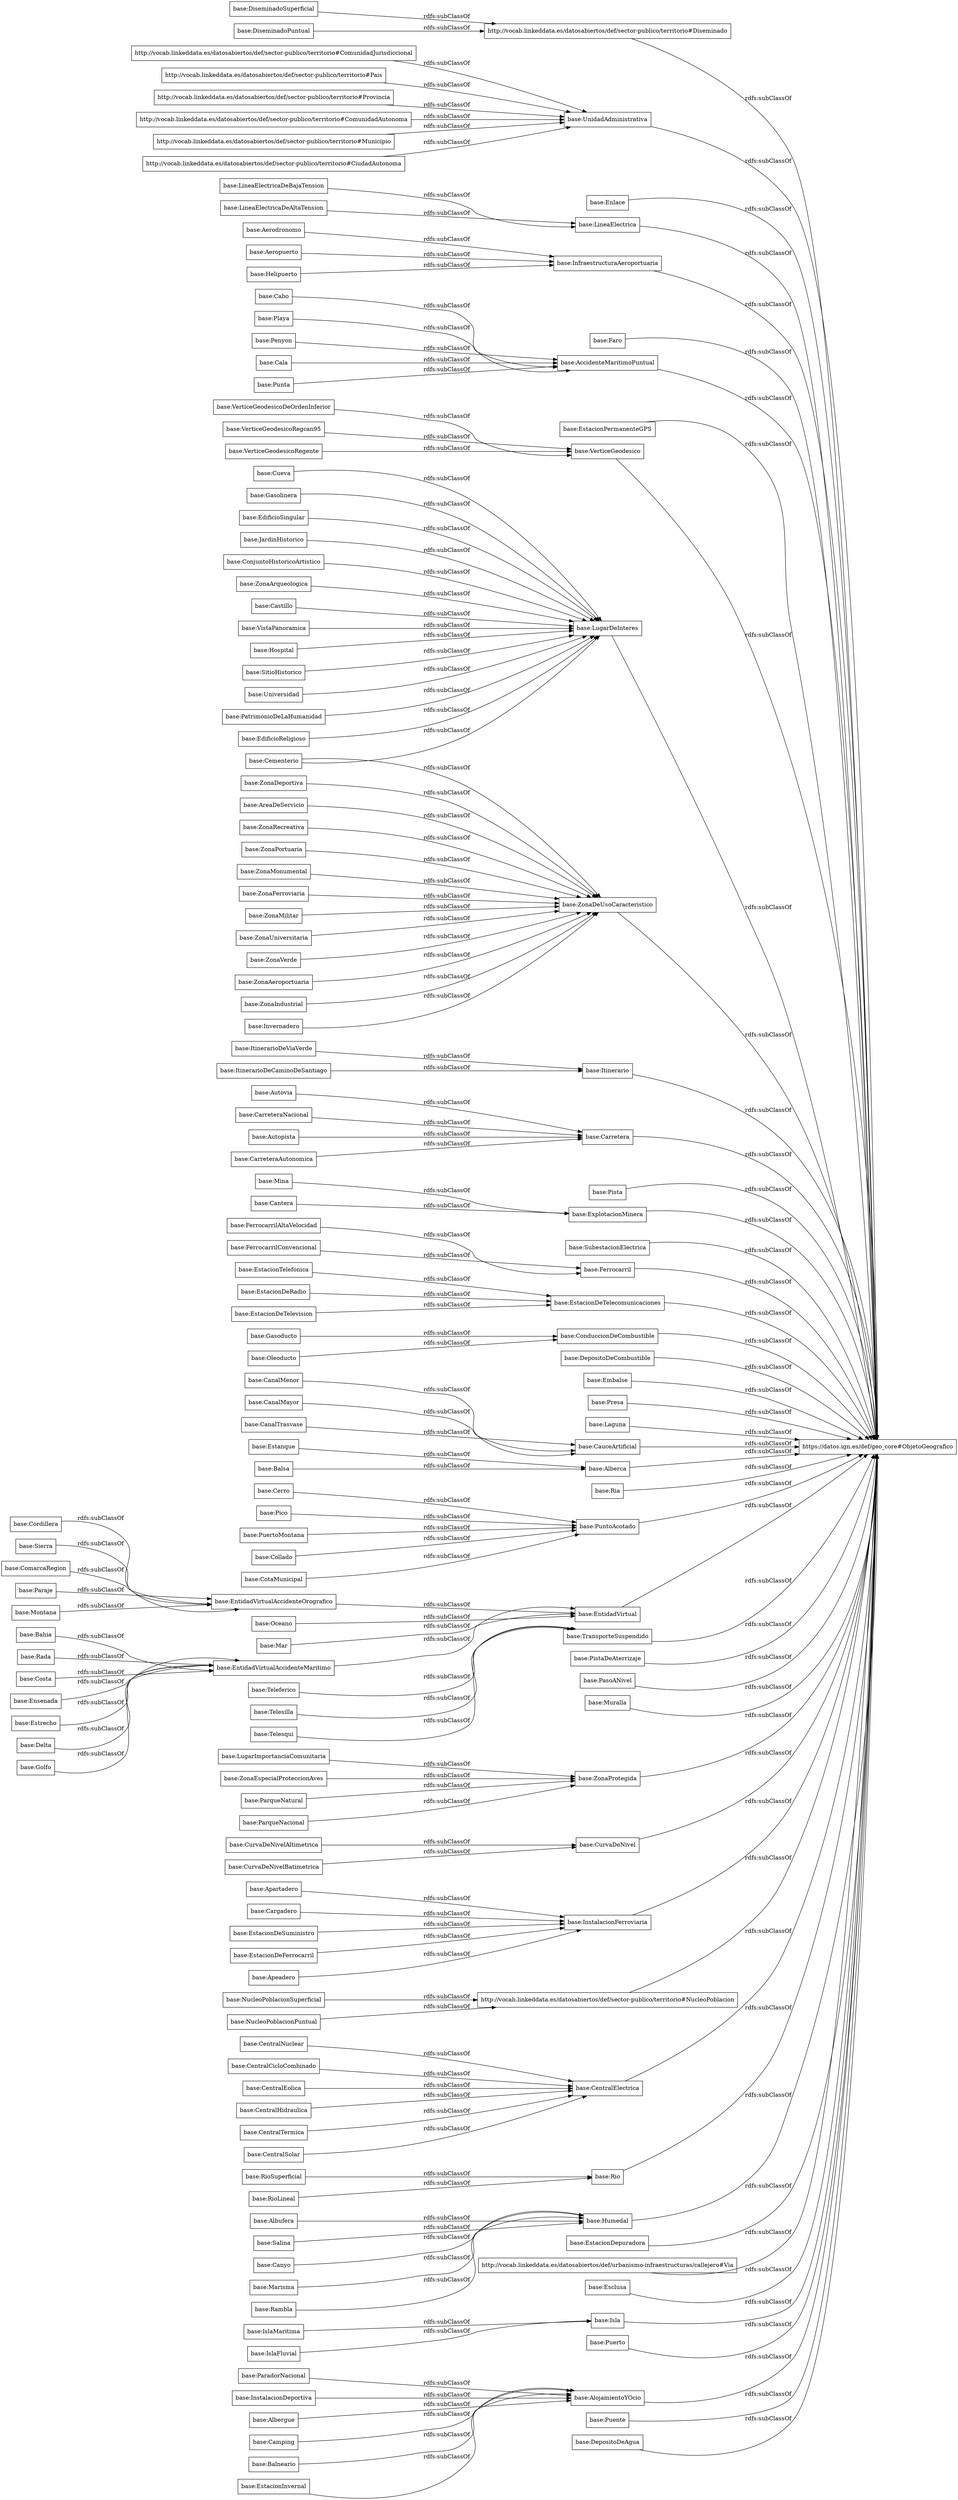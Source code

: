 digraph ar2dtool_diagram { 
rankdir=LR;
size="1000"
node [shape = rectangle, color="black"]; "base:FerrocarrilAltaVelocidad" "http://vocab.linkeddata.es/datosabiertos/def/sector-publico/territorio#ComunidadJurisdiccional" "base:EstacionInvernal" "base:ParqueNacional" "http://vocab.linkeddata.es/datosabiertos/def/sector-publico/territorio#Diseminado" "base:ConjuntoHistoricoArtistico" "base:ZonaArqueologica" "base:ZonaMilitar" "base:ParadorNacional" "base:Castillo" "base:VerticeGeodesicoDeOrdenInferior" "base:InstalacionDeportiva" "base:Cala" "base:LugarImportanciaComunitaria" "base:Enlace" "base:ZonaEspecialProteccionAves" "base:UnidadAdministrativa" "base:Montana" "base:Canyo" "base:EstacionDeSuministro" "base:LineaElectrica" "base:ZonaUniversitaria" "base:PuertoMontana" "http://vocab.linkeddata.es/datosabiertos/def/sector-publico/territorio#Pais" "base:Faro" "base:Albergue" "base:Cordillera" "base:InfraestructuraAeroportuaria" "base:Punta" "base:VistaPanoramica" "base:NucleoPoblacionPuntual" "base:NucleoPoblacionSuperficial" "base:VerticeGeodesicoRegcan95" "base:EstacionPermanenteGPS" "base:Telesqui" "base:AccidenteMaritimoPuntual" "base:Oleoducto" "base:Balsa" "base:Autovia" "base:Collado" "base:VerticeGeodesico" "base:ZonaDeUsoCaracteristico" "base:EstacionDeFerrocarril" "base:CentralSolar" "base:Teleferico" "base:Hospital" "base:Delta" "base:Itinerario" "base:SitioHistorico" "base:CanalTrasvase" "http://vocab.linkeddata.es/datosabiertos/def/sector-publico/territorio#Provincia" "base:EstacionDeTelevision" "base:Pista" "base:Carretera" "base:CarreteraNacional" "base:ZonaVerde" "base:SubestacionElectrica" "base:Mina" "base:IslaFluvial" "base:CotaMunicipal" "base:EntidadVirtualAccidenteMaritimo" "base:ExplotacionMinera" "base:EntidadVirtualAccidenteOrografico" "base:EstacionDeTelecomunicaciones" "base:Cementerio" "base:Sierra" "base:ConduccionDeCombustible" "base:VerticeGeodesicoRegente" "base:Universidad" "base:Camping" "base:Golfo" "base:Marisma" "base:Bahia" "base:Rada" "base:DepositoDeCombustible" "base:Embalse" "base:DiseminadoSuperficial" "base:ComarcaRegion" "http://vocab.linkeddata.es/datosabiertos/def/sector-publico/territorio#ComunidadAutonoma" "base:Autopista" "base:Presa" "base:ZonaRecreativa" "base:ZonaPortuaria" "base:Laguna" "base:PatrimonioDeLaHumanidad" "base:ItinerarioDeViaVerde" "base:Oceano" "base:Aerodronomo" "base:Mar" "base:ZonaMonumental" "base:CarreteraAutonomica" "base:CauceArtificial" "base:Alberca" "base:EstacionTelefonica" "base:ParqueNatural" "base:Ria" "base:Cabo" "base:RioLineal" "base:CentralNuclear" "base:Balneario" "base:Paraje" "base:PuntoAcotado" "base:Costa" "base:LineaElectricaDeBajaTension" "base:Cerro" "base:Pico" "base:Apeadero" "base:Apartadero" "base:EntidadVirtual" "base:Cantera" "base:CentralCicloCombinado" "base:Aeropuerto" "base:Ensenada" "base:EstacionDeRadio" "base:Playa" "base:EdificioReligioso" "base:TransporteSuspendido" "base:Cueva" "base:PistaDeAterrizaje" "base:PasoANivel" "base:Muralla" "base:CentralEolica" "base:ZonaProtegida" "base:ZonaFerroviaria" "base:CurvaDeNivel" "base:Helipuerto" "base:InstalacionFerroviaria" "base:LugarDeInteres" "base:ItinerarioDeCaminoDeSantiago" "http://vocab.linkeddata.es/datosabiertos/def/sector-publico/territorio#NucleoPoblacion" "base:Gasolinera" "base:CentralElectrica" "base:ZonaAeroportuaria" "base:Estrecho" "base:Rio" "base:IslaMaritima" "http://vocab.linkeddata.es/datosabiertos/def/sector-publico/territorio#Municipio" "base:FerrocarrilConvencional" "base:Rambla" "base:Humedal" "base:RioSuperficial" "base:EdificioSingular" "base:CurvaDeNivelBatimetrica" "base:CanalMenor" "base:Ferrocarril" "base:CanalMayor" "base:Albufera" "base:EstacionDepuradora" "http://vocab.linkeddata.es/datosabiertos/def/urbanismo-infraestructuras/callejero#Via" "base:DiseminadoPuntual" "base:Estanque" "base:Esclusa" "base:Isla" "base:CentralHidraulica" "base:Cargadero" "base:Puerto" "base:JardinHistorico" "base:Salina" "base:CurvaDeNivelAltimetrica" "base:ZonaIndustrial" "base:Penyon" "base:Invernadero" "base:AlojamientoYOcio" "base:Puente" "base:Telesilla" "base:ZonaDeportiva" "http://vocab.linkeddata.es/datosabiertos/def/sector-publico/territorio#CiudadAutonoma" "base:AreaDeServicio" "base:Gasoducto" "base:CentralTermica" "base:LineaElectricaDeAltaTension" "base:DepositoDeAgua" ; /*classes style*/
	"base:ZonaProtegida" -> "https://datos.ign.es/def/geo_core#ObjetoGeografico" [ label = "rdfs:subClassOf" ];
	"base:RioLineal" -> "base:Rio" [ label = "rdfs:subClassOf" ];
	"base:CanalTrasvase" -> "base:CauceArtificial" [ label = "rdfs:subClassOf" ];
	"base:Mar" -> "base:EntidadVirtual" [ label = "rdfs:subClassOf" ];
	"base:Apeadero" -> "base:InstalacionFerroviaria" [ label = "rdfs:subClassOf" ];
	"base:EntidadVirtualAccidenteOrografico" -> "base:EntidadVirtual" [ label = "rdfs:subClassOf" ];
	"base:Balneario" -> "base:AlojamientoYOcio" [ label = "rdfs:subClassOf" ];
	"base:DiseminadoPuntual" -> "http://vocab.linkeddata.es/datosabiertos/def/sector-publico/territorio#Diseminado" [ label = "rdfs:subClassOf" ];
	"base:CarreteraNacional" -> "base:Carretera" [ label = "rdfs:subClassOf" ];
	"base:EstacionDeRadio" -> "base:EstacionDeTelecomunicaciones" [ label = "rdfs:subClassOf" ];
	"base:Cueva" -> "base:LugarDeInteres" [ label = "rdfs:subClassOf" ];
	"base:Puente" -> "https://datos.ign.es/def/geo_core#ObjetoGeografico" [ label = "rdfs:subClassOf" ];
	"base:Telesqui" -> "base:TransporteSuspendido" [ label = "rdfs:subClassOf" ];
	"base:ZonaVerde" -> "base:ZonaDeUsoCaracteristico" [ label = "rdfs:subClassOf" ];
	"base:Aeropuerto" -> "base:InfraestructuraAeroportuaria" [ label = "rdfs:subClassOf" ];
	"base:TransporteSuspendido" -> "https://datos.ign.es/def/geo_core#ObjetoGeografico" [ label = "rdfs:subClassOf" ];
	"base:Cantera" -> "base:ExplotacionMinera" [ label = "rdfs:subClassOf" ];
	"base:Balsa" -> "base:Alberca" [ label = "rdfs:subClassOf" ];
	"base:Ria" -> "https://datos.ign.es/def/geo_core#ObjetoGeografico" [ label = "rdfs:subClassOf" ];
	"base:PuertoMontana" -> "base:PuntoAcotado" [ label = "rdfs:subClassOf" ];
	"base:Autovia" -> "base:Carretera" [ label = "rdfs:subClassOf" ];
	"base:Autopista" -> "base:Carretera" [ label = "rdfs:subClassOf" ];
	"base:CentralTermica" -> "base:CentralElectrica" [ label = "rdfs:subClassOf" ];
	"base:Collado" -> "base:PuntoAcotado" [ label = "rdfs:subClassOf" ];
	"base:EstacionDeSuministro" -> "base:InstalacionFerroviaria" [ label = "rdfs:subClassOf" ];
	"base:IslaFluvial" -> "base:Isla" [ label = "rdfs:subClassOf" ];
	"base:CurvaDeNivelAltimetrica" -> "base:CurvaDeNivel" [ label = "rdfs:subClassOf" ];
	"base:SubestacionElectrica" -> "https://datos.ign.es/def/geo_core#ObjetoGeografico" [ label = "rdfs:subClassOf" ];
	"base:Playa" -> "base:AccidenteMaritimoPuntual" [ label = "rdfs:subClassOf" ];
	"base:EstacionDeTelecomunicaciones" -> "https://datos.ign.es/def/geo_core#ObjetoGeografico" [ label = "rdfs:subClassOf" ];
	"base:PistaDeAterrizaje" -> "https://datos.ign.es/def/geo_core#ObjetoGeografico" [ label = "rdfs:subClassOf" ];
	"base:ZonaEspecialProteccionAves" -> "base:ZonaProtegida" [ label = "rdfs:subClassOf" ];
	"http://vocab.linkeddata.es/datosabiertos/def/sector-publico/territorio#Provincia" -> "base:UnidadAdministrativa" [ label = "rdfs:subClassOf" ];
	"base:Alberca" -> "https://datos.ign.es/def/geo_core#ObjetoGeografico" [ label = "rdfs:subClassOf" ];
	"base:ZonaPortuaria" -> "base:ZonaDeUsoCaracteristico" [ label = "rdfs:subClassOf" ];
	"base:ParqueNatural" -> "base:ZonaProtegida" [ label = "rdfs:subClassOf" ];
	"base:CotaMunicipal" -> "base:PuntoAcotado" [ label = "rdfs:subClassOf" ];
	"base:EdificioSingular" -> "base:LugarDeInteres" [ label = "rdfs:subClassOf" ];
	"base:Muralla" -> "https://datos.ign.es/def/geo_core#ObjetoGeografico" [ label = "rdfs:subClassOf" ];
	"base:Invernadero" -> "base:ZonaDeUsoCaracteristico" [ label = "rdfs:subClassOf" ];
	"base:Cala" -> "base:AccidenteMaritimoPuntual" [ label = "rdfs:subClassOf" ];
	"base:JardinHistorico" -> "base:LugarDeInteres" [ label = "rdfs:subClassOf" ];
	"base:VerticeGeodesicoRegcan95" -> "base:VerticeGeodesico" [ label = "rdfs:subClassOf" ];
	"base:VerticeGeodesico" -> "https://datos.ign.es/def/geo_core#ObjetoGeografico" [ label = "rdfs:subClassOf" ];
	"base:Albufera" -> "base:Humedal" [ label = "rdfs:subClassOf" ];
	"base:Telesilla" -> "base:TransporteSuspendido" [ label = "rdfs:subClassOf" ];
	"base:FerrocarrilConvencional" -> "base:Ferrocarril" [ label = "rdfs:subClassOf" ];
	"base:Oleoducto" -> "base:ConduccionDeCombustible" [ label = "rdfs:subClassOf" ];
	"base:ParadorNacional" -> "base:AlojamientoYOcio" [ label = "rdfs:subClassOf" ];
	"base:CentralHidraulica" -> "base:CentralElectrica" [ label = "rdfs:subClassOf" ];
	"base:PuntoAcotado" -> "https://datos.ign.es/def/geo_core#ObjetoGeografico" [ label = "rdfs:subClassOf" ];
	"base:Oceano" -> "base:EntidadVirtual" [ label = "rdfs:subClassOf" ];
	"base:Rambla" -> "base:Humedal" [ label = "rdfs:subClassOf" ];
	"base:Embalse" -> "https://datos.ign.es/def/geo_core#ObjetoGeografico" [ label = "rdfs:subClassOf" ];
	"base:Estrecho" -> "base:EntidadVirtualAccidenteMaritimo" [ label = "rdfs:subClassOf" ];
	"base:CanalMayor" -> "base:CauceArtificial" [ label = "rdfs:subClassOf" ];
	"base:Costa" -> "base:EntidadVirtualAccidenteMaritimo" [ label = "rdfs:subClassOf" ];
	"base:Cementerio" -> "base:ZonaDeUsoCaracteristico" [ label = "rdfs:subClassOf" ];
	"base:Cementerio" -> "base:LugarDeInteres" [ label = "rdfs:subClassOf" ];
	"base:ConjuntoHistoricoArtistico" -> "base:LugarDeInteres" [ label = "rdfs:subClassOf" ];
	"base:CentralSolar" -> "base:CentralElectrica" [ label = "rdfs:subClassOf" ];
	"base:VerticeGeodesicoDeOrdenInferior" -> "base:VerticeGeodesico" [ label = "rdfs:subClassOf" ];
	"base:Golfo" -> "base:EntidadVirtualAccidenteMaritimo" [ label = "rdfs:subClassOf" ];
	"base:Faro" -> "https://datos.ign.es/def/geo_core#ObjetoGeografico" [ label = "rdfs:subClassOf" ];
	"base:CentralEolica" -> "base:CentralElectrica" [ label = "rdfs:subClassOf" ];
	"http://vocab.linkeddata.es/datosabiertos/def/sector-publico/territorio#NucleoPoblacion" -> "https://datos.ign.es/def/geo_core#ObjetoGeografico" [ label = "rdfs:subClassOf" ];
	"base:Estanque" -> "base:Alberca" [ label = "rdfs:subClassOf" ];
	"base:Paraje" -> "base:EntidadVirtualAccidenteOrografico" [ label = "rdfs:subClassOf" ];
	"base:CarreteraAutonomica" -> "base:Carretera" [ label = "rdfs:subClassOf" ];
	"base:Rio" -> "https://datos.ign.es/def/geo_core#ObjetoGeografico" [ label = "rdfs:subClassOf" ];
	"base:CauceArtificial" -> "https://datos.ign.es/def/geo_core#ObjetoGeografico" [ label = "rdfs:subClassOf" ];
	"base:AlojamientoYOcio" -> "https://datos.ign.es/def/geo_core#ObjetoGeografico" [ label = "rdfs:subClassOf" ];
	"base:DiseminadoSuperficial" -> "http://vocab.linkeddata.es/datosabiertos/def/sector-publico/territorio#Diseminado" [ label = "rdfs:subClassOf" ];
	"base:ZonaMilitar" -> "base:ZonaDeUsoCaracteristico" [ label = "rdfs:subClassOf" ];
	"base:Albergue" -> "base:AlojamientoYOcio" [ label = "rdfs:subClassOf" ];
	"base:Penyon" -> "base:AccidenteMaritimoPuntual" [ label = "rdfs:subClassOf" ];
	"http://vocab.linkeddata.es/datosabiertos/def/sector-publico/territorio#Pais" -> "base:UnidadAdministrativa" [ label = "rdfs:subClassOf" ];
	"base:Canyo" -> "base:Humedal" [ label = "rdfs:subClassOf" ];
	"base:ZonaUniversitaria" -> "base:ZonaDeUsoCaracteristico" [ label = "rdfs:subClassOf" ];
	"base:Camping" -> "base:AlojamientoYOcio" [ label = "rdfs:subClassOf" ];
	"base:CurvaDeNivel" -> "https://datos.ign.es/def/geo_core#ObjetoGeografico" [ label = "rdfs:subClassOf" ];
	"base:Cabo" -> "base:AccidenteMaritimoPuntual" [ label = "rdfs:subClassOf" ];
	"base:LugarImportanciaComunitaria" -> "base:ZonaProtegida" [ label = "rdfs:subClassOf" ];
	"base:ItinerarioDeCaminoDeSantiago" -> "base:Itinerario" [ label = "rdfs:subClassOf" ];
	"base:AreaDeServicio" -> "base:ZonaDeUsoCaracteristico" [ label = "rdfs:subClassOf" ];
	"base:Cerro" -> "base:PuntoAcotado" [ label = "rdfs:subClassOf" ];
	"base:InstalacionFerroviaria" -> "https://datos.ign.es/def/geo_core#ObjetoGeografico" [ label = "rdfs:subClassOf" ];
	"base:PasoANivel" -> "https://datos.ign.es/def/geo_core#ObjetoGeografico" [ label = "rdfs:subClassOf" ];
	"base:ItinerarioDeViaVerde" -> "base:Itinerario" [ label = "rdfs:subClassOf" ];
	"base:CentralNuclear" -> "base:CentralElectrica" [ label = "rdfs:subClassOf" ];
	"base:Pista" -> "https://datos.ign.es/def/geo_core#ObjetoGeografico" [ label = "rdfs:subClassOf" ];
	"base:ZonaFerroviaria" -> "base:ZonaDeUsoCaracteristico" [ label = "rdfs:subClassOf" ];
	"base:Isla" -> "https://datos.ign.es/def/geo_core#ObjetoGeografico" [ label = "rdfs:subClassOf" ];
	"base:Cordillera" -> "base:EntidadVirtualAccidenteOrografico" [ label = "rdfs:subClassOf" ];
	"base:Mina" -> "base:ExplotacionMinera" [ label = "rdfs:subClassOf" ];
	"base:Cargadero" -> "base:InstalacionFerroviaria" [ label = "rdfs:subClassOf" ];
	"base:InfraestructuraAeroportuaria" -> "https://datos.ign.es/def/geo_core#ObjetoGeografico" [ label = "rdfs:subClassOf" ];
	"base:RioSuperficial" -> "base:Rio" [ label = "rdfs:subClassOf" ];
	"base:Rada" -> "base:EntidadVirtualAccidenteMaritimo" [ label = "rdfs:subClassOf" ];
	"base:SitioHistorico" -> "base:LugarDeInteres" [ label = "rdfs:subClassOf" ];
	"base:NucleoPoblacionSuperficial" -> "http://vocab.linkeddata.es/datosabiertos/def/sector-publico/territorio#NucleoPoblacion" [ label = "rdfs:subClassOf" ];
	"base:ZonaDeportiva" -> "base:ZonaDeUsoCaracteristico" [ label = "rdfs:subClassOf" ];
	"base:Sierra" -> "base:EntidadVirtualAccidenteOrografico" [ label = "rdfs:subClassOf" ];
	"base:Gasoducto" -> "base:ConduccionDeCombustible" [ label = "rdfs:subClassOf" ];
	"base:ZonaDeUsoCaracteristico" -> "https://datos.ign.es/def/geo_core#ObjetoGeografico" [ label = "rdfs:subClassOf" ];
	"base:ConduccionDeCombustible" -> "https://datos.ign.es/def/geo_core#ObjetoGeografico" [ label = "rdfs:subClassOf" ];
	"base:CentralCicloCombinado" -> "base:CentralElectrica" [ label = "rdfs:subClassOf" ];
	"base:VerticeGeodesicoRegente" -> "base:VerticeGeodesico" [ label = "rdfs:subClassOf" ];
	"base:DepositoDeCombustible" -> "https://datos.ign.es/def/geo_core#ObjetoGeografico" [ label = "rdfs:subClassOf" ];
	"base:Gasolinera" -> "base:LugarDeInteres" [ label = "rdfs:subClassOf" ];
	"base:Hospital" -> "base:LugarDeInteres" [ label = "rdfs:subClassOf" ];
	"base:ZonaArqueologica" -> "base:LugarDeInteres" [ label = "rdfs:subClassOf" ];
	"base:EntidadVirtual" -> "https://datos.ign.es/def/geo_core#ObjetoGeografico" [ label = "rdfs:subClassOf" ];
	"base:CentralElectrica" -> "https://datos.ign.es/def/geo_core#ObjetoGeografico" [ label = "rdfs:subClassOf" ];
	"base:Ferrocarril" -> "https://datos.ign.es/def/geo_core#ObjetoGeografico" [ label = "rdfs:subClassOf" ];
	"base:EdificioReligioso" -> "base:LugarDeInteres" [ label = "rdfs:subClassOf" ];
	"base:EstacionPermanenteGPS" -> "https://datos.ign.es/def/geo_core#ObjetoGeografico" [ label = "rdfs:subClassOf" ];
	"base:Marisma" -> "base:Humedal" [ label = "rdfs:subClassOf" ];
	"http://vocab.linkeddata.es/datosabiertos/def/sector-publico/territorio#ComunidadAutonoma" -> "base:UnidadAdministrativa" [ label = "rdfs:subClassOf" ];
	"base:LineaElectricaDeBajaTension" -> "base:LineaElectrica" [ label = "rdfs:subClassOf" ];
	"base:Punta" -> "base:AccidenteMaritimoPuntual" [ label = "rdfs:subClassOf" ];
	"base:Teleferico" -> "base:TransporteSuspendido" [ label = "rdfs:subClassOf" ];
	"base:LugarDeInteres" -> "https://datos.ign.es/def/geo_core#ObjetoGeografico" [ label = "rdfs:subClassOf" ];
	"base:ZonaIndustrial" -> "base:ZonaDeUsoCaracteristico" [ label = "rdfs:subClassOf" ];
	"base:InstalacionDeportiva" -> "base:AlojamientoYOcio" [ label = "rdfs:subClassOf" ];
	"base:CanalMenor" -> "base:CauceArtificial" [ label = "rdfs:subClassOf" ];
	"base:ComarcaRegion" -> "base:EntidadVirtualAccidenteOrografico" [ label = "rdfs:subClassOf" ];
	"base:PatrimonioDeLaHumanidad" -> "base:LugarDeInteres" [ label = "rdfs:subClassOf" ];
	"base:EstacionTelefonica" -> "base:EstacionDeTelecomunicaciones" [ label = "rdfs:subClassOf" ];
	"base:IslaMaritima" -> "base:Isla" [ label = "rdfs:subClassOf" ];
	"base:EntidadVirtualAccidenteMaritimo" -> "base:EntidadVirtual" [ label = "rdfs:subClassOf" ];
	"base:Presa" -> "https://datos.ign.es/def/geo_core#ObjetoGeografico" [ label = "rdfs:subClassOf" ];
	"base:Apartadero" -> "base:InstalacionFerroviaria" [ label = "rdfs:subClassOf" ];
	"base:ZonaMonumental" -> "base:ZonaDeUsoCaracteristico" [ label = "rdfs:subClassOf" ];
	"base:Universidad" -> "base:LugarDeInteres" [ label = "rdfs:subClassOf" ];
	"base:Ensenada" -> "base:EntidadVirtualAccidenteMaritimo" [ label = "rdfs:subClassOf" ];
	"base:FerrocarrilAltaVelocidad" -> "base:Ferrocarril" [ label = "rdfs:subClassOf" ];
	"base:Montana" -> "base:EntidadVirtualAccidenteOrografico" [ label = "rdfs:subClassOf" ];
	"base:ZonaRecreativa" -> "base:ZonaDeUsoCaracteristico" [ label = "rdfs:subClassOf" ];
	"base:Castillo" -> "base:LugarDeInteres" [ label = "rdfs:subClassOf" ];
	"base:Delta" -> "base:EntidadVirtualAccidenteMaritimo" [ label = "rdfs:subClassOf" ];
	"base:Aerodronomo" -> "base:InfraestructuraAeroportuaria" [ label = "rdfs:subClassOf" ];
	"http://vocab.linkeddata.es/datosabiertos/def/sector-publico/territorio#Diseminado" -> "https://datos.ign.es/def/geo_core#ObjetoGeografico" [ label = "rdfs:subClassOf" ];
	"base:EstacionInvernal" -> "base:AlojamientoYOcio" [ label = "rdfs:subClassOf" ];
	"base:VistaPanoramica" -> "base:LugarDeInteres" [ label = "rdfs:subClassOf" ];
	"base:ExplotacionMinera" -> "https://datos.ign.es/def/geo_core#ObjetoGeografico" [ label = "rdfs:subClassOf" ];
	"base:Esclusa" -> "https://datos.ign.es/def/geo_core#ObjetoGeografico" [ label = "rdfs:subClassOf" ];
	"base:ZonaAeroportuaria" -> "base:ZonaDeUsoCaracteristico" [ label = "rdfs:subClassOf" ];
	"base:Carretera" -> "https://datos.ign.es/def/geo_core#ObjetoGeografico" [ label = "rdfs:subClassOf" ];
	"base:Laguna" -> "https://datos.ign.es/def/geo_core#ObjetoGeografico" [ label = "rdfs:subClassOf" ];
	"base:Enlace" -> "https://datos.ign.es/def/geo_core#ObjetoGeografico" [ label = "rdfs:subClassOf" ];
	"base:Helipuerto" -> "base:InfraestructuraAeroportuaria" [ label = "rdfs:subClassOf" ];
	"base:CurvaDeNivelBatimetrica" -> "base:CurvaDeNivel" [ label = "rdfs:subClassOf" ];
	"base:NucleoPoblacionPuntual" -> "http://vocab.linkeddata.es/datosabiertos/def/sector-publico/territorio#NucleoPoblacion" [ label = "rdfs:subClassOf" ];
	"base:EstacionDeTelevision" -> "base:EstacionDeTelecomunicaciones" [ label = "rdfs:subClassOf" ];
	"http://vocab.linkeddata.es/datosabiertos/def/sector-publico/territorio#CiudadAutonoma" -> "base:UnidadAdministrativa" [ label = "rdfs:subClassOf" ];
	"base:Salina" -> "base:Humedal" [ label = "rdfs:subClassOf" ];
	"http://vocab.linkeddata.es/datosabiertos/def/urbanismo-infraestructuras/callejero#Via" -> "https://datos.ign.es/def/geo_core#ObjetoGeografico" [ label = "rdfs:subClassOf" ];
	"http://vocab.linkeddata.es/datosabiertos/def/sector-publico/territorio#ComunidadJurisdiccional" -> "base:UnidadAdministrativa" [ label = "rdfs:subClassOf" ];
	"base:LineaElectricaDeAltaTension" -> "base:LineaElectrica" [ label = "rdfs:subClassOf" ];
	"base:Puerto" -> "https://datos.ign.es/def/geo_core#ObjetoGeografico" [ label = "rdfs:subClassOf" ];
	"base:Bahia" -> "base:EntidadVirtualAccidenteMaritimo" [ label = "rdfs:subClassOf" ];
	"base:Itinerario" -> "https://datos.ign.es/def/geo_core#ObjetoGeografico" [ label = "rdfs:subClassOf" ];
	"base:LineaElectrica" -> "https://datos.ign.es/def/geo_core#ObjetoGeografico" [ label = "rdfs:subClassOf" ];
	"base:Pico" -> "base:PuntoAcotado" [ label = "rdfs:subClassOf" ];
	"base:AccidenteMaritimoPuntual" -> "https://datos.ign.es/def/geo_core#ObjetoGeografico" [ label = "rdfs:subClassOf" ];
	"http://vocab.linkeddata.es/datosabiertos/def/sector-publico/territorio#Municipio" -> "base:UnidadAdministrativa" [ label = "rdfs:subClassOf" ];
	"base:ParqueNacional" -> "base:ZonaProtegida" [ label = "rdfs:subClassOf" ];
	"base:EstacionDeFerrocarril" -> "base:InstalacionFerroviaria" [ label = "rdfs:subClassOf" ];
	"base:EstacionDepuradora" -> "https://datos.ign.es/def/geo_core#ObjetoGeografico" [ label = "rdfs:subClassOf" ];
	"base:UnidadAdministrativa" -> "https://datos.ign.es/def/geo_core#ObjetoGeografico" [ label = "rdfs:subClassOf" ];
	"base:DepositoDeAgua" -> "https://datos.ign.es/def/geo_core#ObjetoGeografico" [ label = "rdfs:subClassOf" ];
	"base:Humedal" -> "https://datos.ign.es/def/geo_core#ObjetoGeografico" [ label = "rdfs:subClassOf" ];

}
